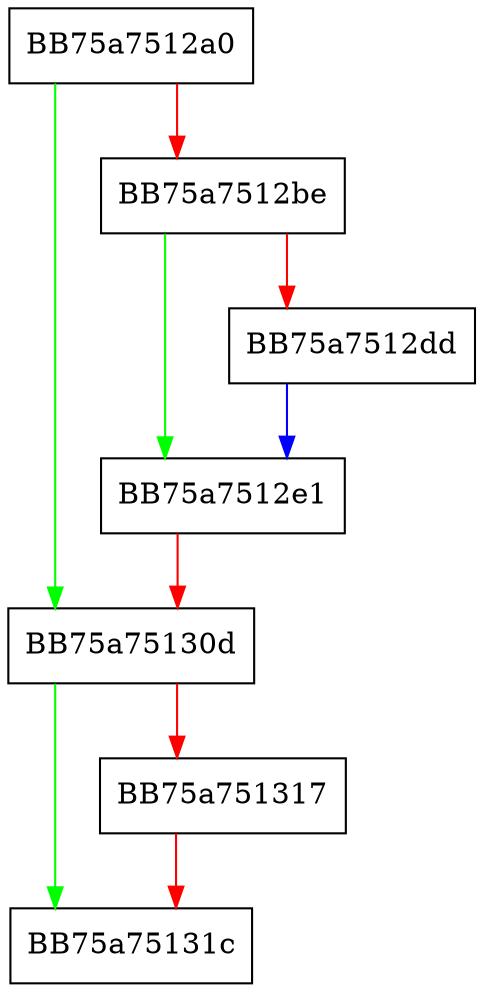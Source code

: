 digraph FinalizeInitialize {
  node [shape="box"];
  graph [splines=ortho];
  BB75a7512a0 -> BB75a75130d [color="green"];
  BB75a7512a0 -> BB75a7512be [color="red"];
  BB75a7512be -> BB75a7512e1 [color="green"];
  BB75a7512be -> BB75a7512dd [color="red"];
  BB75a7512dd -> BB75a7512e1 [color="blue"];
  BB75a7512e1 -> BB75a75130d [color="red"];
  BB75a75130d -> BB75a75131c [color="green"];
  BB75a75130d -> BB75a751317 [color="red"];
  BB75a751317 -> BB75a75131c [color="red"];
}
